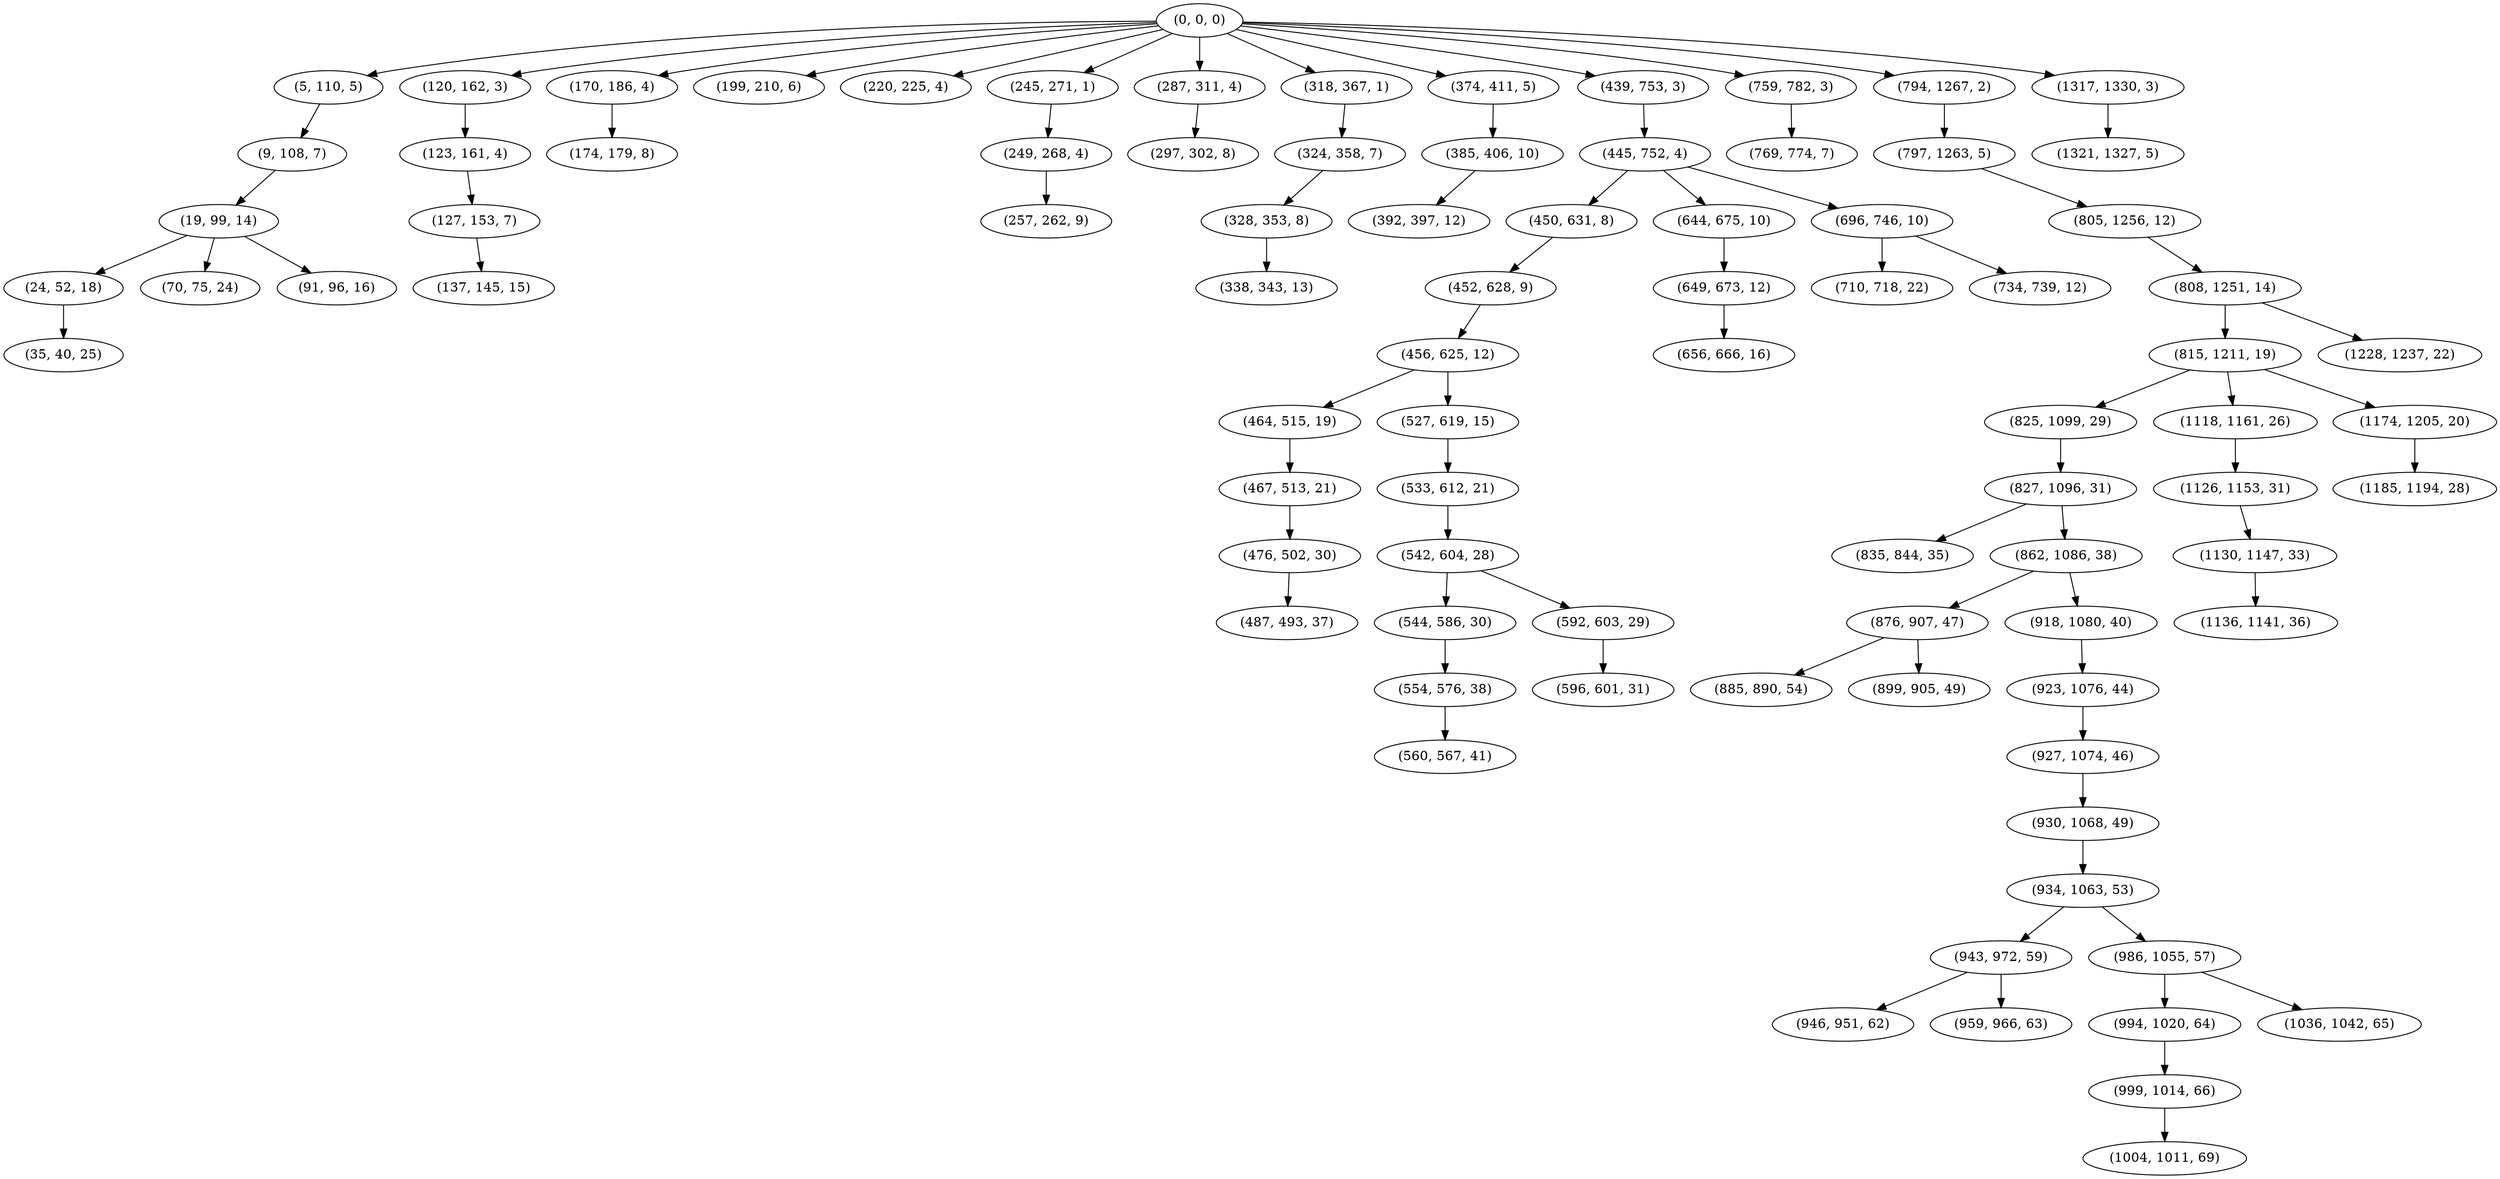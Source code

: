 digraph tree {
    "(0, 0, 0)";
    "(5, 110, 5)";
    "(9, 108, 7)";
    "(19, 99, 14)";
    "(24, 52, 18)";
    "(35, 40, 25)";
    "(70, 75, 24)";
    "(91, 96, 16)";
    "(120, 162, 3)";
    "(123, 161, 4)";
    "(127, 153, 7)";
    "(137, 145, 15)";
    "(170, 186, 4)";
    "(174, 179, 8)";
    "(199, 210, 6)";
    "(220, 225, 4)";
    "(245, 271, 1)";
    "(249, 268, 4)";
    "(257, 262, 9)";
    "(287, 311, 4)";
    "(297, 302, 8)";
    "(318, 367, 1)";
    "(324, 358, 7)";
    "(328, 353, 8)";
    "(338, 343, 13)";
    "(374, 411, 5)";
    "(385, 406, 10)";
    "(392, 397, 12)";
    "(439, 753, 3)";
    "(445, 752, 4)";
    "(450, 631, 8)";
    "(452, 628, 9)";
    "(456, 625, 12)";
    "(464, 515, 19)";
    "(467, 513, 21)";
    "(476, 502, 30)";
    "(487, 493, 37)";
    "(527, 619, 15)";
    "(533, 612, 21)";
    "(542, 604, 28)";
    "(544, 586, 30)";
    "(554, 576, 38)";
    "(560, 567, 41)";
    "(592, 603, 29)";
    "(596, 601, 31)";
    "(644, 675, 10)";
    "(649, 673, 12)";
    "(656, 666, 16)";
    "(696, 746, 10)";
    "(710, 718, 22)";
    "(734, 739, 12)";
    "(759, 782, 3)";
    "(769, 774, 7)";
    "(794, 1267, 2)";
    "(797, 1263, 5)";
    "(805, 1256, 12)";
    "(808, 1251, 14)";
    "(815, 1211, 19)";
    "(825, 1099, 29)";
    "(827, 1096, 31)";
    "(835, 844, 35)";
    "(862, 1086, 38)";
    "(876, 907, 47)";
    "(885, 890, 54)";
    "(899, 905, 49)";
    "(918, 1080, 40)";
    "(923, 1076, 44)";
    "(927, 1074, 46)";
    "(930, 1068, 49)";
    "(934, 1063, 53)";
    "(943, 972, 59)";
    "(946, 951, 62)";
    "(959, 966, 63)";
    "(986, 1055, 57)";
    "(994, 1020, 64)";
    "(999, 1014, 66)";
    "(1004, 1011, 69)";
    "(1036, 1042, 65)";
    "(1118, 1161, 26)";
    "(1126, 1153, 31)";
    "(1130, 1147, 33)";
    "(1136, 1141, 36)";
    "(1174, 1205, 20)";
    "(1185, 1194, 28)";
    "(1228, 1237, 22)";
    "(1317, 1330, 3)";
    "(1321, 1327, 5)";
    "(0, 0, 0)" -> "(5, 110, 5)";
    "(0, 0, 0)" -> "(120, 162, 3)";
    "(0, 0, 0)" -> "(170, 186, 4)";
    "(0, 0, 0)" -> "(199, 210, 6)";
    "(0, 0, 0)" -> "(220, 225, 4)";
    "(0, 0, 0)" -> "(245, 271, 1)";
    "(0, 0, 0)" -> "(287, 311, 4)";
    "(0, 0, 0)" -> "(318, 367, 1)";
    "(0, 0, 0)" -> "(374, 411, 5)";
    "(0, 0, 0)" -> "(439, 753, 3)";
    "(0, 0, 0)" -> "(759, 782, 3)";
    "(0, 0, 0)" -> "(794, 1267, 2)";
    "(0, 0, 0)" -> "(1317, 1330, 3)";
    "(5, 110, 5)" -> "(9, 108, 7)";
    "(9, 108, 7)" -> "(19, 99, 14)";
    "(19, 99, 14)" -> "(24, 52, 18)";
    "(19, 99, 14)" -> "(70, 75, 24)";
    "(19, 99, 14)" -> "(91, 96, 16)";
    "(24, 52, 18)" -> "(35, 40, 25)";
    "(120, 162, 3)" -> "(123, 161, 4)";
    "(123, 161, 4)" -> "(127, 153, 7)";
    "(127, 153, 7)" -> "(137, 145, 15)";
    "(170, 186, 4)" -> "(174, 179, 8)";
    "(245, 271, 1)" -> "(249, 268, 4)";
    "(249, 268, 4)" -> "(257, 262, 9)";
    "(287, 311, 4)" -> "(297, 302, 8)";
    "(318, 367, 1)" -> "(324, 358, 7)";
    "(324, 358, 7)" -> "(328, 353, 8)";
    "(328, 353, 8)" -> "(338, 343, 13)";
    "(374, 411, 5)" -> "(385, 406, 10)";
    "(385, 406, 10)" -> "(392, 397, 12)";
    "(439, 753, 3)" -> "(445, 752, 4)";
    "(445, 752, 4)" -> "(450, 631, 8)";
    "(445, 752, 4)" -> "(644, 675, 10)";
    "(445, 752, 4)" -> "(696, 746, 10)";
    "(450, 631, 8)" -> "(452, 628, 9)";
    "(452, 628, 9)" -> "(456, 625, 12)";
    "(456, 625, 12)" -> "(464, 515, 19)";
    "(456, 625, 12)" -> "(527, 619, 15)";
    "(464, 515, 19)" -> "(467, 513, 21)";
    "(467, 513, 21)" -> "(476, 502, 30)";
    "(476, 502, 30)" -> "(487, 493, 37)";
    "(527, 619, 15)" -> "(533, 612, 21)";
    "(533, 612, 21)" -> "(542, 604, 28)";
    "(542, 604, 28)" -> "(544, 586, 30)";
    "(542, 604, 28)" -> "(592, 603, 29)";
    "(544, 586, 30)" -> "(554, 576, 38)";
    "(554, 576, 38)" -> "(560, 567, 41)";
    "(592, 603, 29)" -> "(596, 601, 31)";
    "(644, 675, 10)" -> "(649, 673, 12)";
    "(649, 673, 12)" -> "(656, 666, 16)";
    "(696, 746, 10)" -> "(710, 718, 22)";
    "(696, 746, 10)" -> "(734, 739, 12)";
    "(759, 782, 3)" -> "(769, 774, 7)";
    "(794, 1267, 2)" -> "(797, 1263, 5)";
    "(797, 1263, 5)" -> "(805, 1256, 12)";
    "(805, 1256, 12)" -> "(808, 1251, 14)";
    "(808, 1251, 14)" -> "(815, 1211, 19)";
    "(808, 1251, 14)" -> "(1228, 1237, 22)";
    "(815, 1211, 19)" -> "(825, 1099, 29)";
    "(815, 1211, 19)" -> "(1118, 1161, 26)";
    "(815, 1211, 19)" -> "(1174, 1205, 20)";
    "(825, 1099, 29)" -> "(827, 1096, 31)";
    "(827, 1096, 31)" -> "(835, 844, 35)";
    "(827, 1096, 31)" -> "(862, 1086, 38)";
    "(862, 1086, 38)" -> "(876, 907, 47)";
    "(862, 1086, 38)" -> "(918, 1080, 40)";
    "(876, 907, 47)" -> "(885, 890, 54)";
    "(876, 907, 47)" -> "(899, 905, 49)";
    "(918, 1080, 40)" -> "(923, 1076, 44)";
    "(923, 1076, 44)" -> "(927, 1074, 46)";
    "(927, 1074, 46)" -> "(930, 1068, 49)";
    "(930, 1068, 49)" -> "(934, 1063, 53)";
    "(934, 1063, 53)" -> "(943, 972, 59)";
    "(934, 1063, 53)" -> "(986, 1055, 57)";
    "(943, 972, 59)" -> "(946, 951, 62)";
    "(943, 972, 59)" -> "(959, 966, 63)";
    "(986, 1055, 57)" -> "(994, 1020, 64)";
    "(986, 1055, 57)" -> "(1036, 1042, 65)";
    "(994, 1020, 64)" -> "(999, 1014, 66)";
    "(999, 1014, 66)" -> "(1004, 1011, 69)";
    "(1118, 1161, 26)" -> "(1126, 1153, 31)";
    "(1126, 1153, 31)" -> "(1130, 1147, 33)";
    "(1130, 1147, 33)" -> "(1136, 1141, 36)";
    "(1174, 1205, 20)" -> "(1185, 1194, 28)";
    "(1317, 1330, 3)" -> "(1321, 1327, 5)";
}
